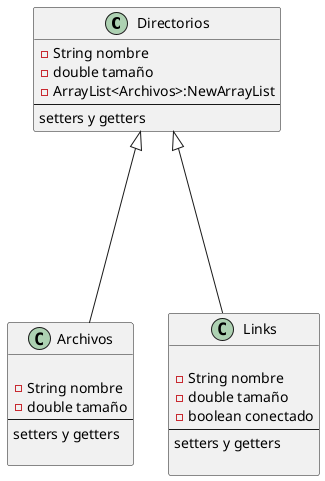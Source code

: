 @startuml
'https://plantuml.com/class-diagram

Directorios <|---- Archivos
Directorios <|---- Links


class Archivos{

-String nombre
-double tamaño
----
setters y getters

}

class Directorios{
-String nombre
-double tamaño
-ArrayList<Archivos>:NewArrayList
----
setters y getters
}


class Links{

-String nombre
-double tamaño
-boolean conectado
----
setters y getters

}

@enduml